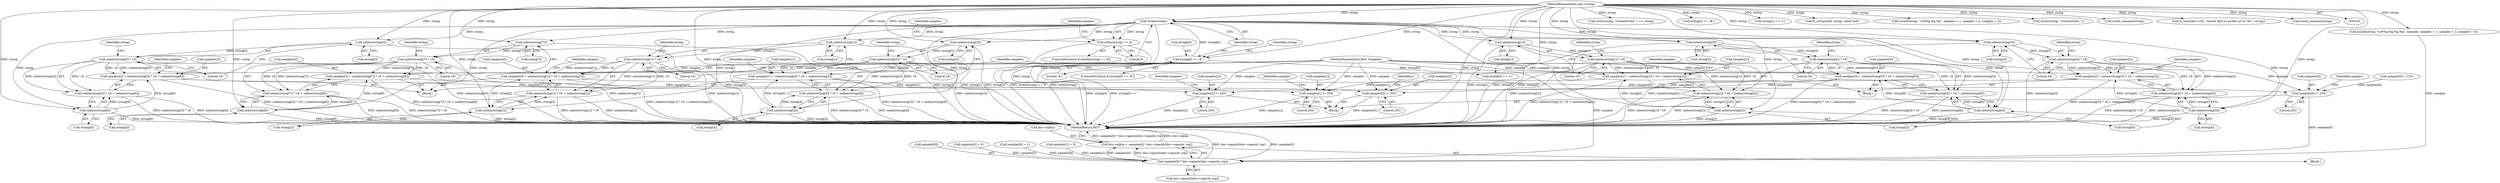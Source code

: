 digraph "0_ghostscript_60dabde18d7fe12b19da8b509bdfee9cc886aafc_0@API" {
"1000146" [label="(Call,strlen(string))"];
"1000138" [label="(Call,string[0] == '#')"];
"1000106" [label="(MethodParameterIn,char *string)"];
"1000145" [label="(Call,strlen(string) == 9)"];
"1000156" [label="(Call,unhex(string[1]))"];
"1000155" [label="(Call,unhex(string[1]) * 16)"];
"1000150" [label="(Call,samples[0] = unhex(string[1]) * 16 + unhex(string[2]))"];
"1000262" [label="(Call,samples[0] /= 255)"];
"1000519" [label="(Call,samples[0] * doc->opacity[doc->opacity_top])"];
"1000515" [label="(Call,doc->alpha = samples[0] * doc->opacity[doc->opacity_top])"];
"1000154" [label="(Call,unhex(string[1]) * 16 + unhex(string[2]))"];
"1000161" [label="(Call,unhex(string[2]))"];
"1000171" [label="(Call,unhex(string[3]))"];
"1000170" [label="(Call,unhex(string[3]) * 16)"];
"1000165" [label="(Call,samples[1] = unhex(string[3]) * 16 + unhex(string[4]))"];
"1000267" [label="(Call,samples[1] /= 255)"];
"1000169" [label="(Call,unhex(string[3]) * 16 + unhex(string[4]))"];
"1000176" [label="(Call,unhex(string[4]))"];
"1000186" [label="(Call,unhex(string[5]))"];
"1000185" [label="(Call,unhex(string[5]) * 16)"];
"1000180" [label="(Call,samples[2] = unhex(string[5]) * 16 + unhex(string[6]))"];
"1000272" [label="(Call,samples[2] /= 255)"];
"1000184" [label="(Call,unhex(string[5]) * 16 + unhex(string[6]))"];
"1000191" [label="(Call,unhex(string[6]))"];
"1000201" [label="(Call,unhex(string[7]))"];
"1000200" [label="(Call,unhex(string[7]) * 16)"];
"1000195" [label="(Call,samples[3] = unhex(string[7]) * 16 + unhex(string[8]))"];
"1000277" [label="(Call,samples[3] /= 255)"];
"1000199" [label="(Call,unhex(string[7]) * 16 + unhex(string[8]))"];
"1000206" [label="(Call,unhex(string[8]))"];
"1000223" [label="(Call,unhex(string[1]))"];
"1000222" [label="(Call,unhex(string[1]) * 16)"];
"1000217" [label="(Call,samples[1] = unhex(string[1]) * 16 + unhex(string[2]))"];
"1000221" [label="(Call,unhex(string[1]) * 16 + unhex(string[2]))"];
"1000228" [label="(Call,unhex(string[2]))"];
"1000238" [label="(Call,unhex(string[3]))"];
"1000237" [label="(Call,unhex(string[3]) * 16)"];
"1000232" [label="(Call,samples[2] = unhex(string[3]) * 16 + unhex(string[4]))"];
"1000236" [label="(Call,unhex(string[3]) * 16 + unhex(string[4]))"];
"1000243" [label="(Call,unhex(string[4]))"];
"1000253" [label="(Call,unhex(string[5]))"];
"1000252" [label="(Call,unhex(string[5]) * 16)"];
"1000247" [label="(Call,samples[3] = unhex(string[5]) * 16 + unhex(string[6]))"];
"1000251" [label="(Call,unhex(string[5]) * 16 + unhex(string[6]))"];
"1000258" [label="(Call,unhex(string[6]))"];
"1000530" [label="(MethodReturn,RET)"];
"1000253" [label="(Call,unhex(string[5]))"];
"1000264" [label="(Identifier,samples)"];
"1000211" [label="(Block,)"];
"1000251" [label="(Call,unhex(string[5]) * 16 + unhex(string[6]))"];
"1000520" [label="(Call,samples[0])"];
"1000243" [label="(Call,unhex(string[4]))"];
"1000202" [label="(Call,string[7])"];
"1000339" [label="(Call,strstr(string, \"ContextColor \") == string)"];
"1000160" [label="(Literal,16)"];
"1000208" [label="(Identifier,string)"];
"1000132" [label="(Call,samples[3] = 0)"];
"1000167" [label="(Identifier,samples)"];
"1000263" [label="(Call,samples[0])"];
"1000201" [label="(Call,unhex(string[7]))"];
"1000324" [label="(Call,sscanf(string, \"sc#%g,%g,%g,%g\", samples, samples + 1, samples + 2, samples + 3))"];
"1000224" [label="(Call,string[1])"];
"1000296" [label="(Call,string[2] == '#')"];
"1000155" [label="(Call,unhex(string[1]) * 16)"];
"1000272" [label="(Call,samples[2] /= 255)"];
"1000177" [label="(Call,string[4])"];
"1000138" [label="(Call,string[0] == '#')"];
"1000285" [label="(Call,string[0] == 's')"];
"1000257" [label="(Literal,16)"];
"1000195" [label="(Call,samples[3] = unhex(string[7]) * 16 + unhex(string[8]))"];
"1000148" [label="(Literal,9)"];
"1000154" [label="(Call,unhex(string[1]) * 16 + unhex(string[2]))"];
"1000151" [label="(Call,samples[0])"];
"1000193" [label="(Identifier,string)"];
"1000142" [label="(Literal,'#')"];
"1000291" [label="(Call,string[1] == 'c')"];
"1000269" [label="(Identifier,samples)"];
"1000149" [label="(Block,)"];
"1000169" [label="(Call,unhex(string[3]) * 16 + unhex(string[4]))"];
"1000212" [label="(Call,samples[0] = 255)"];
"1000345" [label="(Call,fz_strlcpy(buf, string, sizeof buf))"];
"1000172" [label="(Call,string[3])"];
"1000515" [label="(Call,doc->alpha = samples[0] * doc->opacity[doc->opacity_top])"];
"1000276" [label="(Literal,255)"];
"1000206" [label="(Call,unhex(string[8]))"];
"1000186" [label="(Call,unhex(string[5]))"];
"1000176" [label="(Call,unhex(string[4]))"];
"1000287" [label="(Identifier,string)"];
"1000166" [label="(Call,samples[1])"];
"1000248" [label="(Call,samples[3])"];
"1000184" [label="(Call,unhex(string[5]) * 16 + unhex(string[6]))"];
"1000109" [label="(Block,)"];
"1000259" [label="(Call,string[6])"];
"1000205" [label="(Literal,16)"];
"1000197" [label="(Identifier,samples)"];
"1000108" [label="(MethodParameterIn,float *samples)"];
"1000214" [label="(Identifier,samples)"];
"1000217" [label="(Call,samples[1] = unhex(string[1]) * 16 + unhex(string[2]))"];
"1000267" [label="(Call,samples[1] /= 255)"];
"1000274" [label="(Identifier,samples)"];
"1000232" [label="(Call,samples[2] = unhex(string[3]) * 16 + unhex(string[4]))"];
"1000271" [label="(Literal,255)"];
"1000254" [label="(Call,string[5])"];
"1000165" [label="(Call,samples[1] = unhex(string[3]) * 16 + unhex(string[4]))"];
"1000519" [label="(Call,samples[0] * doc->opacity[doc->opacity_top])"];
"1000307" [label="(Call,sscanf(string, \"sc#%g,%g,%g\", samples + 1, samples + 2, samples + 3))"];
"1000244" [label="(Call,string[4])"];
"1000162" [label="(Call,string[2])"];
"1000266" [label="(Literal,255)"];
"1000156" [label="(Call,unhex(string[1]))"];
"1000273" [label="(Call,samples[2])"];
"1000281" [label="(Literal,255)"];
"1000171" [label="(Call,unhex(string[3]))"];
"1000122" [label="(Call,samples[0] = 1)"];
"1000144" [label="(ControlStructure,if (strlen(string) == 9))"];
"1000247" [label="(Call,samples[3] = unhex(string[5]) * 16 + unhex(string[6]))"];
"1000237" [label="(Call,unhex(string[3]) * 16)"];
"1000260" [label="(Identifier,string)"];
"1000147" [label="(Identifier,string)"];
"1000150" [label="(Call,samples[0] = unhex(string[1]) * 16 + unhex(string[2]))"];
"1000242" [label="(Literal,16)"];
"1000252" [label="(Call,unhex(string[5]) * 16)"];
"1000222" [label="(Call,unhex(string[1]) * 16)"];
"1000340" [label="(Call,strstr(string, \"ContextColor \"))"];
"1000187" [label="(Call,string[5])"];
"1000191" [label="(Call,unhex(string[6]))"];
"1000227" [label="(Literal,16)"];
"1000190" [label="(Literal,16)"];
"1000152" [label="(Identifier,samples)"];
"1000127" [label="(Call,samples[1] = 0)"];
"1000239" [label="(Call,string[3])"];
"1000137" [label="(ControlStructure,if (string[0] == '#'))"];
"1000221" [label="(Call,unhex(string[1]) * 16 + unhex(string[2]))"];
"1000145" [label="(Call,strlen(string) == 9)"];
"1000199" [label="(Call,unhex(string[7]) * 16 + unhex(string[8]))"];
"1000218" [label="(Call,samples[1])"];
"1000170" [label="(Call,unhex(string[3]) * 16)"];
"1000139" [label="(Call,string[0])"];
"1000321" [label="(Call,count_commas(string))"];
"1000175" [label="(Literal,16)"];
"1000161" [label="(Call,unhex(string[2]))"];
"1000200" [label="(Call,unhex(string[7]) * 16)"];
"1000207" [label="(Call,string[8])"];
"1000163" [label="(Identifier,string)"];
"1000495" [label="(Identifier,i)"];
"1000516" [label="(Call,doc->alpha)"];
"1000245" [label="(Identifier,string)"];
"1000268" [label="(Call,samples[1])"];
"1000106" [label="(MethodParameterIn,char *string)"];
"1000258" [label="(Call,unhex(string[6]))"];
"1000230" [label="(Identifier,string)"];
"1000262" [label="(Call,samples[0] /= 255)"];
"1000364" [label="(Call,fz_warn(doc->ctx, \"cannot find icc profile uri in '%s'\", string))"];
"1000157" [label="(Call,string[1])"];
"1000143" [label="(Block,)"];
"1000180" [label="(Call,samples[2] = unhex(string[5]) * 16 + unhex(string[6]))"];
"1000185" [label="(Call,unhex(string[5]) * 16)"];
"1000236" [label="(Call,unhex(string[3]) * 16 + unhex(string[4]))"];
"1000181" [label="(Call,samples[2])"];
"1000233" [label="(Call,samples[2])"];
"1000523" [label="(Call,doc->opacity[doc->opacity_top])"];
"1000228" [label="(Call,unhex(string[2]))"];
"1000304" [label="(Call,count_commas(string))"];
"1000192" [label="(Call,string[6])"];
"1000196" [label="(Call,samples[3])"];
"1000223" [label="(Call,unhex(string[1]))"];
"1000178" [label="(Identifier,string)"];
"1000238" [label="(Call,unhex(string[3]))"];
"1000278" [label="(Call,samples[3])"];
"1000182" [label="(Identifier,samples)"];
"1000234" [label="(Identifier,samples)"];
"1000146" [label="(Call,strlen(string))"];
"1000279" [label="(Identifier,samples)"];
"1000249" [label="(Identifier,samples)"];
"1000277" [label="(Call,samples[3] /= 255)"];
"1000229" [label="(Call,string[2])"];
"1000146" -> "1000145"  [label="AST: "];
"1000146" -> "1000147"  [label="CFG: "];
"1000147" -> "1000146"  [label="AST: "];
"1000148" -> "1000146"  [label="CFG: "];
"1000146" -> "1000530"  [label="DDG: string"];
"1000146" -> "1000145"  [label="DDG: string"];
"1000138" -> "1000146"  [label="DDG: string[0]"];
"1000106" -> "1000146"  [label="DDG: string"];
"1000146" -> "1000156"  [label="DDG: string"];
"1000146" -> "1000161"  [label="DDG: string"];
"1000146" -> "1000171"  [label="DDG: string"];
"1000146" -> "1000176"  [label="DDG: string"];
"1000146" -> "1000186"  [label="DDG: string"];
"1000146" -> "1000191"  [label="DDG: string"];
"1000146" -> "1000201"  [label="DDG: string"];
"1000146" -> "1000206"  [label="DDG: string"];
"1000146" -> "1000223"  [label="DDG: string"];
"1000146" -> "1000228"  [label="DDG: string"];
"1000146" -> "1000238"  [label="DDG: string"];
"1000146" -> "1000243"  [label="DDG: string"];
"1000146" -> "1000253"  [label="DDG: string"];
"1000146" -> "1000258"  [label="DDG: string"];
"1000138" -> "1000137"  [label="AST: "];
"1000138" -> "1000142"  [label="CFG: "];
"1000139" -> "1000138"  [label="AST: "];
"1000142" -> "1000138"  [label="AST: "];
"1000147" -> "1000138"  [label="CFG: "];
"1000287" -> "1000138"  [label="CFG: "];
"1000138" -> "1000530"  [label="DDG: string[0]"];
"1000138" -> "1000530"  [label="DDG: string[0] == '"];
"1000106" -> "1000138"  [label="DDG: string"];
"1000138" -> "1000285"  [label="DDG: string[0]"];
"1000106" -> "1000103"  [label="AST: "];
"1000106" -> "1000530"  [label="DDG: string"];
"1000106" -> "1000156"  [label="DDG: string"];
"1000106" -> "1000161"  [label="DDG: string"];
"1000106" -> "1000171"  [label="DDG: string"];
"1000106" -> "1000176"  [label="DDG: string"];
"1000106" -> "1000186"  [label="DDG: string"];
"1000106" -> "1000191"  [label="DDG: string"];
"1000106" -> "1000201"  [label="DDG: string"];
"1000106" -> "1000206"  [label="DDG: string"];
"1000106" -> "1000223"  [label="DDG: string"];
"1000106" -> "1000228"  [label="DDG: string"];
"1000106" -> "1000238"  [label="DDG: string"];
"1000106" -> "1000243"  [label="DDG: string"];
"1000106" -> "1000253"  [label="DDG: string"];
"1000106" -> "1000258"  [label="DDG: string"];
"1000106" -> "1000285"  [label="DDG: string"];
"1000106" -> "1000291"  [label="DDG: string"];
"1000106" -> "1000296"  [label="DDG: string"];
"1000106" -> "1000304"  [label="DDG: string"];
"1000106" -> "1000307"  [label="DDG: string"];
"1000106" -> "1000321"  [label="DDG: string"];
"1000106" -> "1000324"  [label="DDG: string"];
"1000106" -> "1000340"  [label="DDG: string"];
"1000106" -> "1000339"  [label="DDG: string"];
"1000106" -> "1000345"  [label="DDG: string"];
"1000106" -> "1000364"  [label="DDG: string"];
"1000145" -> "1000144"  [label="AST: "];
"1000145" -> "1000148"  [label="CFG: "];
"1000148" -> "1000145"  [label="AST: "];
"1000152" -> "1000145"  [label="CFG: "];
"1000214" -> "1000145"  [label="CFG: "];
"1000145" -> "1000530"  [label="DDG: strlen(string) == 9"];
"1000145" -> "1000530"  [label="DDG: strlen(string)"];
"1000156" -> "1000155"  [label="AST: "];
"1000156" -> "1000157"  [label="CFG: "];
"1000157" -> "1000156"  [label="AST: "];
"1000160" -> "1000156"  [label="CFG: "];
"1000156" -> "1000530"  [label="DDG: string[1]"];
"1000156" -> "1000155"  [label="DDG: string[1]"];
"1000155" -> "1000154"  [label="AST: "];
"1000155" -> "1000160"  [label="CFG: "];
"1000160" -> "1000155"  [label="AST: "];
"1000163" -> "1000155"  [label="CFG: "];
"1000155" -> "1000530"  [label="DDG: unhex(string[1])"];
"1000155" -> "1000150"  [label="DDG: unhex(string[1])"];
"1000155" -> "1000150"  [label="DDG: 16"];
"1000155" -> "1000154"  [label="DDG: unhex(string[1])"];
"1000155" -> "1000154"  [label="DDG: 16"];
"1000150" -> "1000149"  [label="AST: "];
"1000150" -> "1000154"  [label="CFG: "];
"1000151" -> "1000150"  [label="AST: "];
"1000154" -> "1000150"  [label="AST: "];
"1000167" -> "1000150"  [label="CFG: "];
"1000150" -> "1000530"  [label="DDG: unhex(string[1]) * 16 + unhex(string[2])"];
"1000161" -> "1000150"  [label="DDG: string[2]"];
"1000108" -> "1000150"  [label="DDG: samples"];
"1000150" -> "1000262"  [label="DDG: samples[0]"];
"1000262" -> "1000143"  [label="AST: "];
"1000262" -> "1000266"  [label="CFG: "];
"1000263" -> "1000262"  [label="AST: "];
"1000266" -> "1000262"  [label="AST: "];
"1000269" -> "1000262"  [label="CFG: "];
"1000212" -> "1000262"  [label="DDG: samples[0]"];
"1000108" -> "1000262"  [label="DDG: samples"];
"1000262" -> "1000519"  [label="DDG: samples[0]"];
"1000519" -> "1000515"  [label="AST: "];
"1000519" -> "1000523"  [label="CFG: "];
"1000520" -> "1000519"  [label="AST: "];
"1000523" -> "1000519"  [label="AST: "];
"1000515" -> "1000519"  [label="CFG: "];
"1000519" -> "1000530"  [label="DDG: samples[0]"];
"1000519" -> "1000530"  [label="DDG: doc->opacity[doc->opacity_top]"];
"1000519" -> "1000515"  [label="DDG: samples[0]"];
"1000519" -> "1000515"  [label="DDG: doc->opacity[doc->opacity_top]"];
"1000122" -> "1000519"  [label="DDG: samples[0]"];
"1000324" -> "1000519"  [label="DDG: samples"];
"1000108" -> "1000519"  [label="DDG: samples"];
"1000132" -> "1000519"  [label="DDG: samples[3]"];
"1000127" -> "1000519"  [label="DDG: samples[1]"];
"1000515" -> "1000109"  [label="AST: "];
"1000516" -> "1000515"  [label="AST: "];
"1000530" -> "1000515"  [label="CFG: "];
"1000515" -> "1000530"  [label="DDG: samples[0] * doc->opacity[doc->opacity_top]"];
"1000515" -> "1000530"  [label="DDG: doc->alpha"];
"1000154" -> "1000161"  [label="CFG: "];
"1000161" -> "1000154"  [label="AST: "];
"1000154" -> "1000530"  [label="DDG: unhex(string[1]) * 16"];
"1000154" -> "1000530"  [label="DDG: unhex(string[2])"];
"1000161" -> "1000154"  [label="DDG: string[2]"];
"1000161" -> "1000162"  [label="CFG: "];
"1000162" -> "1000161"  [label="AST: "];
"1000161" -> "1000530"  [label="DDG: string[2]"];
"1000171" -> "1000170"  [label="AST: "];
"1000171" -> "1000172"  [label="CFG: "];
"1000172" -> "1000171"  [label="AST: "];
"1000175" -> "1000171"  [label="CFG: "];
"1000171" -> "1000530"  [label="DDG: string[3]"];
"1000171" -> "1000170"  [label="DDG: string[3]"];
"1000170" -> "1000169"  [label="AST: "];
"1000170" -> "1000175"  [label="CFG: "];
"1000175" -> "1000170"  [label="AST: "];
"1000178" -> "1000170"  [label="CFG: "];
"1000170" -> "1000530"  [label="DDG: unhex(string[3])"];
"1000170" -> "1000165"  [label="DDG: unhex(string[3])"];
"1000170" -> "1000165"  [label="DDG: 16"];
"1000170" -> "1000169"  [label="DDG: unhex(string[3])"];
"1000170" -> "1000169"  [label="DDG: 16"];
"1000165" -> "1000149"  [label="AST: "];
"1000165" -> "1000169"  [label="CFG: "];
"1000166" -> "1000165"  [label="AST: "];
"1000169" -> "1000165"  [label="AST: "];
"1000182" -> "1000165"  [label="CFG: "];
"1000165" -> "1000530"  [label="DDG: unhex(string[3]) * 16 + unhex(string[4])"];
"1000176" -> "1000165"  [label="DDG: string[4]"];
"1000108" -> "1000165"  [label="DDG: samples"];
"1000165" -> "1000267"  [label="DDG: samples[1]"];
"1000267" -> "1000143"  [label="AST: "];
"1000267" -> "1000271"  [label="CFG: "];
"1000268" -> "1000267"  [label="AST: "];
"1000271" -> "1000267"  [label="AST: "];
"1000274" -> "1000267"  [label="CFG: "];
"1000267" -> "1000530"  [label="DDG: samples[1]"];
"1000217" -> "1000267"  [label="DDG: samples[1]"];
"1000108" -> "1000267"  [label="DDG: samples"];
"1000169" -> "1000176"  [label="CFG: "];
"1000176" -> "1000169"  [label="AST: "];
"1000169" -> "1000530"  [label="DDG: unhex(string[4])"];
"1000169" -> "1000530"  [label="DDG: unhex(string[3]) * 16"];
"1000176" -> "1000169"  [label="DDG: string[4]"];
"1000176" -> "1000177"  [label="CFG: "];
"1000177" -> "1000176"  [label="AST: "];
"1000176" -> "1000530"  [label="DDG: string[4]"];
"1000186" -> "1000185"  [label="AST: "];
"1000186" -> "1000187"  [label="CFG: "];
"1000187" -> "1000186"  [label="AST: "];
"1000190" -> "1000186"  [label="CFG: "];
"1000186" -> "1000530"  [label="DDG: string[5]"];
"1000186" -> "1000185"  [label="DDG: string[5]"];
"1000185" -> "1000184"  [label="AST: "];
"1000185" -> "1000190"  [label="CFG: "];
"1000190" -> "1000185"  [label="AST: "];
"1000193" -> "1000185"  [label="CFG: "];
"1000185" -> "1000530"  [label="DDG: unhex(string[5])"];
"1000185" -> "1000180"  [label="DDG: unhex(string[5])"];
"1000185" -> "1000180"  [label="DDG: 16"];
"1000185" -> "1000184"  [label="DDG: unhex(string[5])"];
"1000185" -> "1000184"  [label="DDG: 16"];
"1000180" -> "1000149"  [label="AST: "];
"1000180" -> "1000184"  [label="CFG: "];
"1000181" -> "1000180"  [label="AST: "];
"1000184" -> "1000180"  [label="AST: "];
"1000197" -> "1000180"  [label="CFG: "];
"1000180" -> "1000530"  [label="DDG: unhex(string[5]) * 16 + unhex(string[6])"];
"1000191" -> "1000180"  [label="DDG: string[6]"];
"1000108" -> "1000180"  [label="DDG: samples"];
"1000180" -> "1000272"  [label="DDG: samples[2]"];
"1000272" -> "1000143"  [label="AST: "];
"1000272" -> "1000276"  [label="CFG: "];
"1000273" -> "1000272"  [label="AST: "];
"1000276" -> "1000272"  [label="AST: "];
"1000279" -> "1000272"  [label="CFG: "];
"1000272" -> "1000530"  [label="DDG: samples[2]"];
"1000232" -> "1000272"  [label="DDG: samples[2]"];
"1000108" -> "1000272"  [label="DDG: samples"];
"1000184" -> "1000191"  [label="CFG: "];
"1000191" -> "1000184"  [label="AST: "];
"1000184" -> "1000530"  [label="DDG: unhex(string[5]) * 16"];
"1000184" -> "1000530"  [label="DDG: unhex(string[6])"];
"1000191" -> "1000184"  [label="DDG: string[6]"];
"1000191" -> "1000192"  [label="CFG: "];
"1000192" -> "1000191"  [label="AST: "];
"1000191" -> "1000530"  [label="DDG: string[6]"];
"1000201" -> "1000200"  [label="AST: "];
"1000201" -> "1000202"  [label="CFG: "];
"1000202" -> "1000201"  [label="AST: "];
"1000205" -> "1000201"  [label="CFG: "];
"1000201" -> "1000530"  [label="DDG: string[7]"];
"1000201" -> "1000200"  [label="DDG: string[7]"];
"1000200" -> "1000199"  [label="AST: "];
"1000200" -> "1000205"  [label="CFG: "];
"1000205" -> "1000200"  [label="AST: "];
"1000208" -> "1000200"  [label="CFG: "];
"1000200" -> "1000530"  [label="DDG: unhex(string[7])"];
"1000200" -> "1000195"  [label="DDG: unhex(string[7])"];
"1000200" -> "1000195"  [label="DDG: 16"];
"1000200" -> "1000199"  [label="DDG: unhex(string[7])"];
"1000200" -> "1000199"  [label="DDG: 16"];
"1000195" -> "1000149"  [label="AST: "];
"1000195" -> "1000199"  [label="CFG: "];
"1000196" -> "1000195"  [label="AST: "];
"1000199" -> "1000195"  [label="AST: "];
"1000264" -> "1000195"  [label="CFG: "];
"1000195" -> "1000530"  [label="DDG: unhex(string[7]) * 16 + unhex(string[8])"];
"1000206" -> "1000195"  [label="DDG: string[8]"];
"1000108" -> "1000195"  [label="DDG: samples"];
"1000195" -> "1000277"  [label="DDG: samples[3]"];
"1000277" -> "1000143"  [label="AST: "];
"1000277" -> "1000281"  [label="CFG: "];
"1000278" -> "1000277"  [label="AST: "];
"1000281" -> "1000277"  [label="AST: "];
"1000495" -> "1000277"  [label="CFG: "];
"1000277" -> "1000530"  [label="DDG: samples[3]"];
"1000247" -> "1000277"  [label="DDG: samples[3]"];
"1000108" -> "1000277"  [label="DDG: samples"];
"1000199" -> "1000206"  [label="CFG: "];
"1000206" -> "1000199"  [label="AST: "];
"1000199" -> "1000530"  [label="DDG: unhex(string[7]) * 16"];
"1000199" -> "1000530"  [label="DDG: unhex(string[8])"];
"1000206" -> "1000199"  [label="DDG: string[8]"];
"1000206" -> "1000207"  [label="CFG: "];
"1000207" -> "1000206"  [label="AST: "];
"1000206" -> "1000530"  [label="DDG: string[8]"];
"1000223" -> "1000222"  [label="AST: "];
"1000223" -> "1000224"  [label="CFG: "];
"1000224" -> "1000223"  [label="AST: "];
"1000227" -> "1000223"  [label="CFG: "];
"1000223" -> "1000530"  [label="DDG: string[1]"];
"1000223" -> "1000222"  [label="DDG: string[1]"];
"1000222" -> "1000221"  [label="AST: "];
"1000222" -> "1000227"  [label="CFG: "];
"1000227" -> "1000222"  [label="AST: "];
"1000230" -> "1000222"  [label="CFG: "];
"1000222" -> "1000530"  [label="DDG: unhex(string[1])"];
"1000222" -> "1000217"  [label="DDG: unhex(string[1])"];
"1000222" -> "1000217"  [label="DDG: 16"];
"1000222" -> "1000221"  [label="DDG: unhex(string[1])"];
"1000222" -> "1000221"  [label="DDG: 16"];
"1000217" -> "1000211"  [label="AST: "];
"1000217" -> "1000221"  [label="CFG: "];
"1000218" -> "1000217"  [label="AST: "];
"1000221" -> "1000217"  [label="AST: "];
"1000234" -> "1000217"  [label="CFG: "];
"1000217" -> "1000530"  [label="DDG: unhex(string[1]) * 16 + unhex(string[2])"];
"1000228" -> "1000217"  [label="DDG: string[2]"];
"1000108" -> "1000217"  [label="DDG: samples"];
"1000221" -> "1000228"  [label="CFG: "];
"1000228" -> "1000221"  [label="AST: "];
"1000221" -> "1000530"  [label="DDG: unhex(string[2])"];
"1000221" -> "1000530"  [label="DDG: unhex(string[1]) * 16"];
"1000228" -> "1000221"  [label="DDG: string[2]"];
"1000228" -> "1000229"  [label="CFG: "];
"1000229" -> "1000228"  [label="AST: "];
"1000228" -> "1000530"  [label="DDG: string[2]"];
"1000238" -> "1000237"  [label="AST: "];
"1000238" -> "1000239"  [label="CFG: "];
"1000239" -> "1000238"  [label="AST: "];
"1000242" -> "1000238"  [label="CFG: "];
"1000238" -> "1000530"  [label="DDG: string[3]"];
"1000238" -> "1000237"  [label="DDG: string[3]"];
"1000237" -> "1000236"  [label="AST: "];
"1000237" -> "1000242"  [label="CFG: "];
"1000242" -> "1000237"  [label="AST: "];
"1000245" -> "1000237"  [label="CFG: "];
"1000237" -> "1000530"  [label="DDG: unhex(string[3])"];
"1000237" -> "1000232"  [label="DDG: unhex(string[3])"];
"1000237" -> "1000232"  [label="DDG: 16"];
"1000237" -> "1000236"  [label="DDG: unhex(string[3])"];
"1000237" -> "1000236"  [label="DDG: 16"];
"1000232" -> "1000211"  [label="AST: "];
"1000232" -> "1000236"  [label="CFG: "];
"1000233" -> "1000232"  [label="AST: "];
"1000236" -> "1000232"  [label="AST: "];
"1000249" -> "1000232"  [label="CFG: "];
"1000232" -> "1000530"  [label="DDG: unhex(string[3]) * 16 + unhex(string[4])"];
"1000243" -> "1000232"  [label="DDG: string[4]"];
"1000108" -> "1000232"  [label="DDG: samples"];
"1000236" -> "1000243"  [label="CFG: "];
"1000243" -> "1000236"  [label="AST: "];
"1000236" -> "1000530"  [label="DDG: unhex(string[3]) * 16"];
"1000236" -> "1000530"  [label="DDG: unhex(string[4])"];
"1000243" -> "1000236"  [label="DDG: string[4]"];
"1000243" -> "1000244"  [label="CFG: "];
"1000244" -> "1000243"  [label="AST: "];
"1000243" -> "1000530"  [label="DDG: string[4]"];
"1000253" -> "1000252"  [label="AST: "];
"1000253" -> "1000254"  [label="CFG: "];
"1000254" -> "1000253"  [label="AST: "];
"1000257" -> "1000253"  [label="CFG: "];
"1000253" -> "1000530"  [label="DDG: string[5]"];
"1000253" -> "1000252"  [label="DDG: string[5]"];
"1000252" -> "1000251"  [label="AST: "];
"1000252" -> "1000257"  [label="CFG: "];
"1000257" -> "1000252"  [label="AST: "];
"1000260" -> "1000252"  [label="CFG: "];
"1000252" -> "1000530"  [label="DDG: unhex(string[5])"];
"1000252" -> "1000247"  [label="DDG: unhex(string[5])"];
"1000252" -> "1000247"  [label="DDG: 16"];
"1000252" -> "1000251"  [label="DDG: unhex(string[5])"];
"1000252" -> "1000251"  [label="DDG: 16"];
"1000247" -> "1000211"  [label="AST: "];
"1000247" -> "1000251"  [label="CFG: "];
"1000248" -> "1000247"  [label="AST: "];
"1000251" -> "1000247"  [label="AST: "];
"1000264" -> "1000247"  [label="CFG: "];
"1000247" -> "1000530"  [label="DDG: unhex(string[5]) * 16 + unhex(string[6])"];
"1000258" -> "1000247"  [label="DDG: string[6]"];
"1000108" -> "1000247"  [label="DDG: samples"];
"1000251" -> "1000258"  [label="CFG: "];
"1000258" -> "1000251"  [label="AST: "];
"1000251" -> "1000530"  [label="DDG: unhex(string[5]) * 16"];
"1000251" -> "1000530"  [label="DDG: unhex(string[6])"];
"1000258" -> "1000251"  [label="DDG: string[6]"];
"1000258" -> "1000259"  [label="CFG: "];
"1000259" -> "1000258"  [label="AST: "];
"1000258" -> "1000530"  [label="DDG: string[6]"];
}
